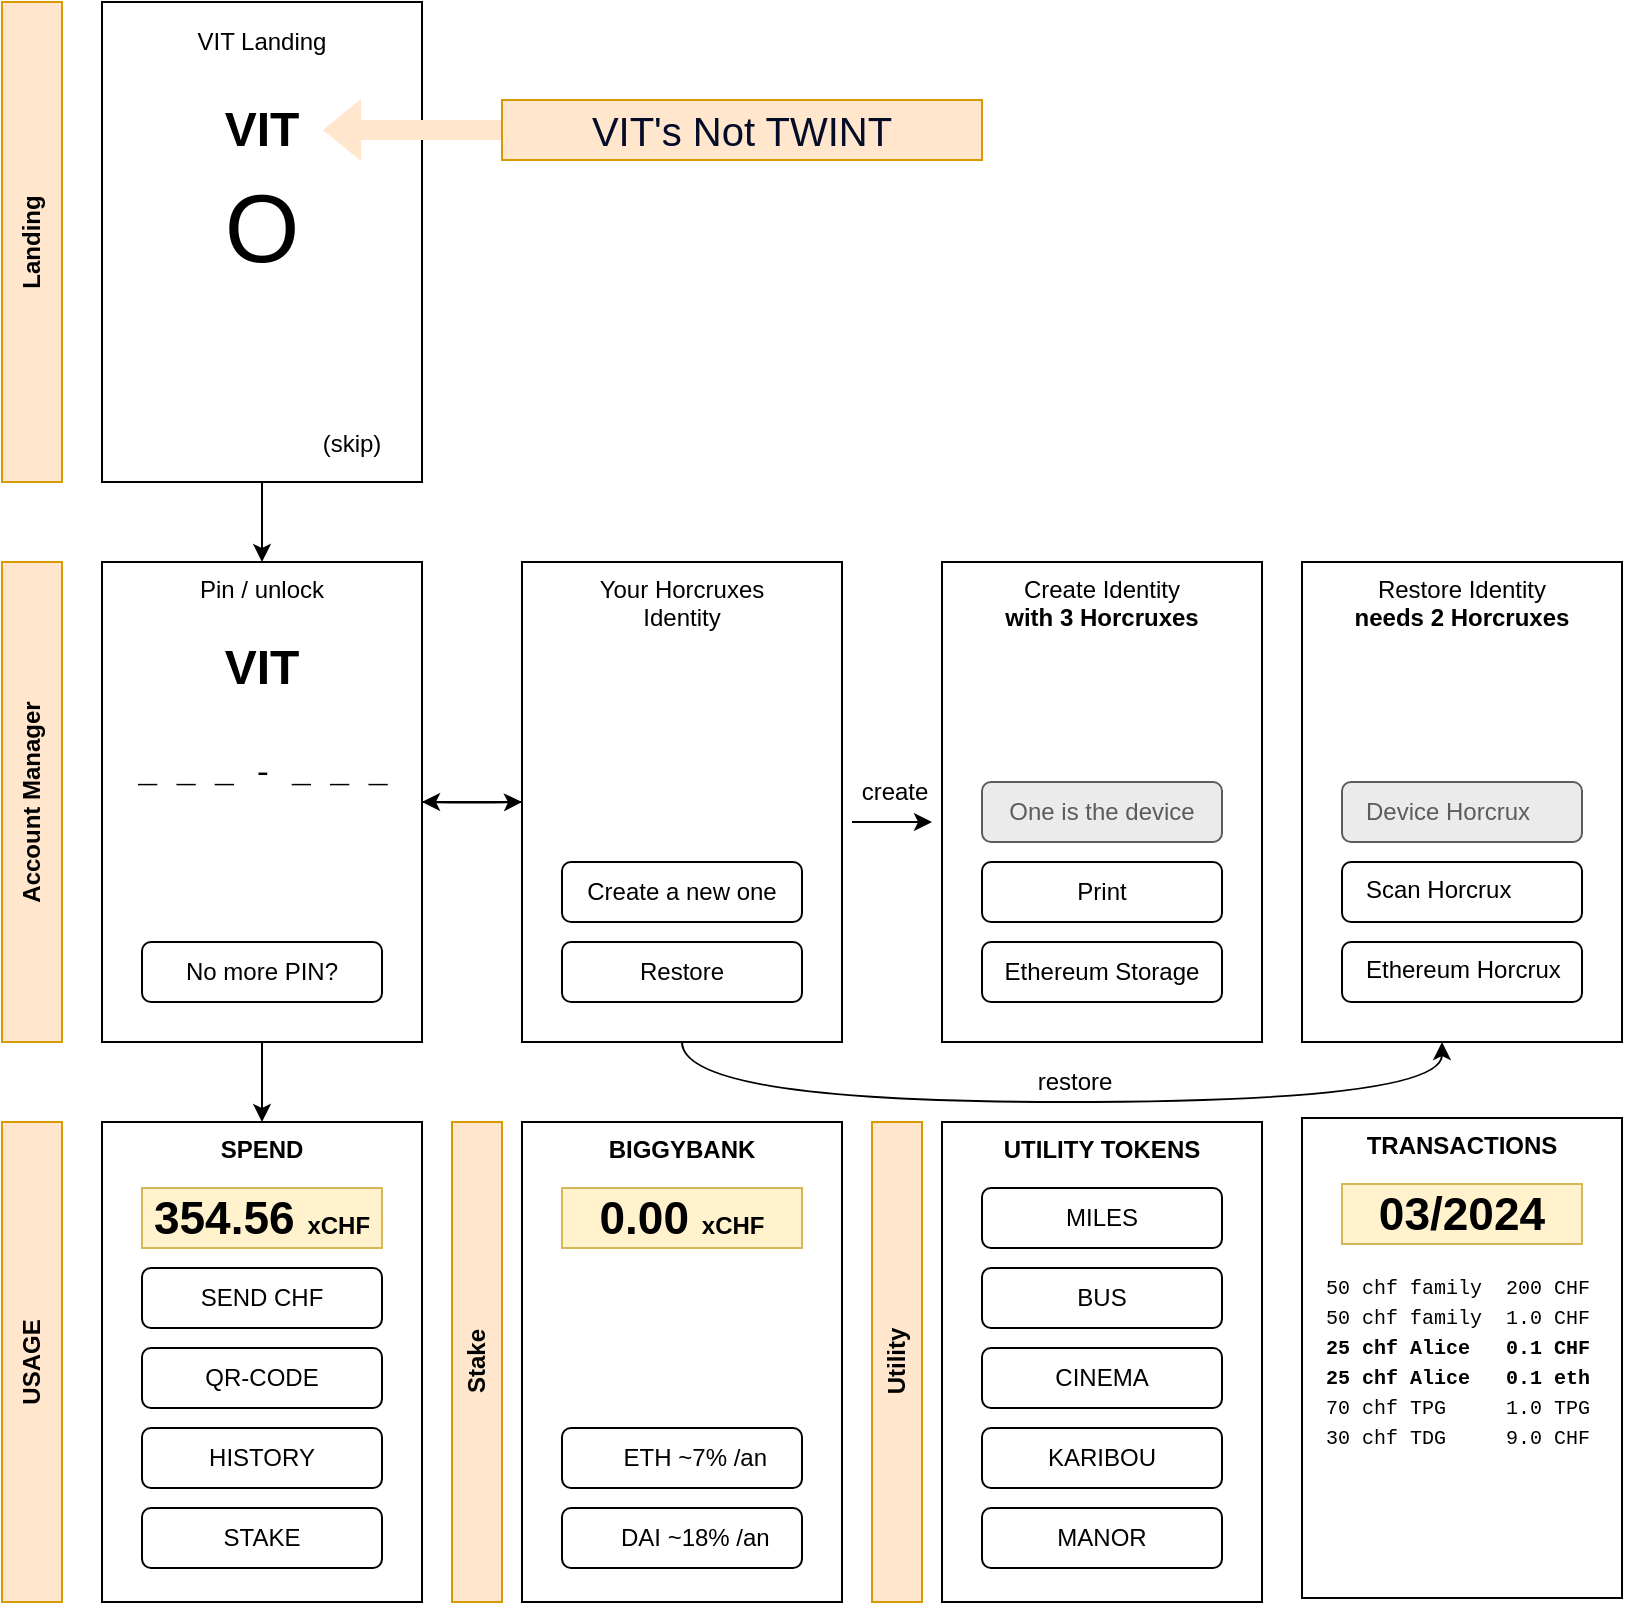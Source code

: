 <mxfile version="24.0.7" type="device" pages="2">
  <diagram id="lL7N9DjnmAL97bfYfhvL" name="overview">
    <mxGraphModel dx="1768" dy="788" grid="1" gridSize="10" guides="1" tooltips="1" connect="1" arrows="1" fold="1" page="0" pageScale="1" pageWidth="827" pageHeight="1169" math="0" shadow="0">
      <root>
        <mxCell id="0" />
        <mxCell id="1" parent="0" />
        <mxCell id="9rUQxL8QPtJfIMZtY6Fl-19" value="&lt;b&gt;TRANSACTIONS&lt;/b&gt;" style="rounded=0;whiteSpace=wrap;html=1;verticalAlign=top;" parent="1" vertex="1">
          <mxGeometry x="620" y="638" width="160" height="240" as="geometry" />
        </mxCell>
        <mxCell id="fwghsFmXVOq_9cR31nrf-2" value="VIT Landing&lt;br&gt;&lt;br&gt;&lt;br&gt;&lt;br&gt;&lt;br&gt;&lt;font&gt;&lt;span style=&quot;font-size: 48px;&quot;&gt;O&lt;/span&gt;&lt;br&gt;&lt;br&gt;&lt;br&gt;&lt;br&gt;&lt;br&gt;&lt;br&gt;&amp;nbsp; &amp;nbsp; &amp;nbsp; &amp;nbsp; &amp;nbsp; &amp;nbsp; &amp;nbsp; &amp;nbsp; &amp;nbsp; &amp;nbsp; &amp;nbsp; &amp;nbsp; &amp;nbsp; &amp;nbsp;(skip)&lt;br&gt;&lt;/font&gt;" style="rounded=0;whiteSpace=wrap;html=1;" parent="1" vertex="1">
          <mxGeometry x="20" y="80" width="160" height="240" as="geometry" />
        </mxCell>
        <mxCell id="fwghsFmXVOq_9cR31nrf-29" value="" style="edgeStyle=orthogonalEdgeStyle;curved=1;rounded=0;orthogonalLoop=1;jettySize=auto;html=1;fontSize=12;" parent="1" source="fwghsFmXVOq_9cR31nrf-3" edge="1">
          <mxGeometry relative="1" as="geometry">
            <mxPoint x="180" y="480" as="targetPoint" />
          </mxGeometry>
        </mxCell>
        <mxCell id="fwghsFmXVOq_9cR31nrf-3" value="Your Horcruxes&lt;br&gt;Identity" style="rounded=0;whiteSpace=wrap;html=1;verticalAlign=top;" parent="1" vertex="1">
          <mxGeometry x="230" y="360" width="160" height="240" as="geometry" />
        </mxCell>
        <mxCell id="fwghsFmXVOq_9cR31nrf-5" value="Create a new one" style="rounded=1;whiteSpace=wrap;html=1;fontSize=12;" parent="1" vertex="1">
          <mxGeometry x="250" y="510" width="120" height="30" as="geometry" />
        </mxCell>
        <mxCell id="fwghsFmXVOq_9cR31nrf-6" value="Restore" style="rounded=1;whiteSpace=wrap;html=1;fontSize=12;" parent="1" vertex="1">
          <mxGeometry x="250" y="550" width="120" height="30" as="geometry" />
        </mxCell>
        <mxCell id="fwghsFmXVOq_9cR31nrf-9" value="" style="endArrow=classic;html=1;rounded=0;fontSize=12;entryX=0.5;entryY=0;entryDx=0;entryDy=0;edgeStyle=orthogonalEdgeStyle;exitX=0.5;exitY=1;exitDx=0;exitDy=0;curved=1;" parent="1" source="fwghsFmXVOq_9cR31nrf-2" edge="1">
          <mxGeometry width="50" height="50" relative="1" as="geometry">
            <mxPoint x="280" y="330" as="sourcePoint" />
            <mxPoint x="100" y="360" as="targetPoint" />
          </mxGeometry>
        </mxCell>
        <mxCell id="fwghsFmXVOq_9cR31nrf-10" value="" style="curved=1;endArrow=classic;html=1;rounded=0;fontSize=12;edgeStyle=orthogonalEdgeStyle;exitX=1;exitY=0.5;exitDx=0;exitDy=0;entryX=0;entryY=0.5;entryDx=0;entryDy=0;" parent="1" target="fwghsFmXVOq_9cR31nrf-3" edge="1">
          <mxGeometry width="50" height="50" relative="1" as="geometry">
            <mxPoint x="180" y="480" as="sourcePoint" />
            <mxPoint x="490" y="350" as="targetPoint" />
          </mxGeometry>
        </mxCell>
        <mxCell id="fwghsFmXVOq_9cR31nrf-11" value="Create Identity&lt;br&gt;&lt;b&gt;with 3 Horcruxes&lt;/b&gt;" style="rounded=0;whiteSpace=wrap;html=1;spacingTop=0;verticalAlign=top;" parent="1" vertex="1">
          <mxGeometry x="440" y="360" width="160" height="240" as="geometry" />
        </mxCell>
        <mxCell id="fwghsFmXVOq_9cR31nrf-12" value="Ethereum Storage" style="rounded=1;whiteSpace=wrap;html=1;fontSize=12;" parent="1" vertex="1">
          <mxGeometry x="460" y="550" width="120" height="30" as="geometry" />
        </mxCell>
        <mxCell id="fwghsFmXVOq_9cR31nrf-14" value="" style="curved=1;endArrow=classic;html=1;rounded=0;fontSize=12;edgeStyle=orthogonalEdgeStyle;entryX=0;entryY=0.75;entryDx=0;entryDy=0;" parent="1" edge="1">
          <mxGeometry width="50" height="50" relative="1" as="geometry">
            <mxPoint x="395" y="490" as="sourcePoint" />
            <mxPoint x="435" y="490" as="targetPoint" />
          </mxGeometry>
        </mxCell>
        <mxCell id="fwghsFmXVOq_9cR31nrf-25" value="create" style="edgeLabel;html=1;align=center;verticalAlign=middle;resizable=0;points=[];fontSize=12;" parent="fwghsFmXVOq_9cR31nrf-14" vertex="1" connectable="0">
          <mxGeometry x="-0.325" relative="1" as="geometry">
            <mxPoint x="7" y="-15" as="offset" />
          </mxGeometry>
        </mxCell>
        <mxCell id="fwghsFmXVOq_9cR31nrf-15" value="Print" style="rounded=1;whiteSpace=wrap;html=1;fontSize=12;" parent="1" vertex="1">
          <mxGeometry x="460" y="510" width="120" height="30" as="geometry" />
        </mxCell>
        <mxCell id="fwghsFmXVOq_9cR31nrf-16" value="Restore Identity&lt;br&gt;&lt;b&gt;needs 2 Horcruxes&lt;/b&gt;" style="rounded=0;whiteSpace=wrap;html=1;spacingTop=0;verticalAlign=top;" parent="1" vertex="1">
          <mxGeometry x="620" y="360" width="160" height="240" as="geometry" />
        </mxCell>
        <mxCell id="fwghsFmXVOq_9cR31nrf-19" value="Scan Horcrux" style="rounded=1;whiteSpace=wrap;html=1;fontSize=12;verticalAlign=top;align=left;spacingLeft=10;" parent="1" vertex="1">
          <mxGeometry x="640" y="510" width="120" height="30" as="geometry" />
        </mxCell>
        <mxCell id="fwghsFmXVOq_9cR31nrf-22" value="&lt;span style=&quot;text-align: center&quot;&gt;Ethereum Horcrux&lt;/span&gt;" style="rounded=1;whiteSpace=wrap;html=1;fontSize=12;verticalAlign=top;align=left;spacingLeft=10;" parent="1" vertex="1">
          <mxGeometry x="640" y="550" width="120" height="30" as="geometry" />
        </mxCell>
        <mxCell id="fwghsFmXVOq_9cR31nrf-23" value="" style="curved=1;endArrow=classic;html=1;rounded=0;fontSize=12;edgeStyle=orthogonalEdgeStyle;exitX=0.5;exitY=1;exitDx=0;exitDy=0;entryX=0.5;entryY=1;entryDx=0;entryDy=0;" parent="1" source="fwghsFmXVOq_9cR31nrf-3" edge="1">
          <mxGeometry width="50" height="50" relative="1" as="geometry">
            <mxPoint x="180" y="490" as="sourcePoint" />
            <mxPoint x="690" y="600" as="targetPoint" />
            <Array as="points">
              <mxPoint x="310" y="630" />
              <mxPoint x="690" y="630" />
            </Array>
          </mxGeometry>
        </mxCell>
        <mxCell id="fwghsFmXVOq_9cR31nrf-24" value="restore" style="edgeLabel;html=1;align=center;verticalAlign=middle;resizable=0;points=[];fontSize=12;" parent="fwghsFmXVOq_9cR31nrf-23" vertex="1" connectable="0">
          <mxGeometry x="0.192" y="2" relative="1" as="geometry">
            <mxPoint x="-36" y="-8" as="offset" />
          </mxGeometry>
        </mxCell>
        <mxCell id="fwghsFmXVOq_9cR31nrf-26" value="&lt;b&gt;SPEND&lt;/b&gt;" style="rounded=0;whiteSpace=wrap;html=1;verticalAlign=top;" parent="1" vertex="1">
          <mxGeometry x="20" y="640" width="160" height="240" as="geometry" />
        </mxCell>
        <mxCell id="fwghsFmXVOq_9cR31nrf-27" value="SEND CHF" style="rounded=1;whiteSpace=wrap;html=1;fontSize=12;" parent="1" vertex="1">
          <mxGeometry x="40" y="713" width="120" height="30" as="geometry" />
        </mxCell>
        <mxCell id="fwghsFmXVOq_9cR31nrf-32" value="&lt;span style=&quot;font-family: &amp;quot;Courier New&amp;quot;; font-size: 10px;&quot;&gt;50 chf family&amp;nbsp; 200 CHF&lt;/span&gt;&lt;br style=&quot;font-family: &amp;quot;Courier New&amp;quot;; font-size: 10px;&quot;&gt;&lt;span style=&quot;font-family: &amp;quot;Courier New&amp;quot;; font-size: 10px;&quot;&gt;50 chf family&amp;nbsp; 1.0 CHF&lt;/span&gt;&lt;br style=&quot;font-family: &amp;quot;Courier New&amp;quot;; font-size: 10px;&quot;&gt;&lt;b&gt;&lt;span style=&quot;font-family: &amp;quot;Courier New&amp;quot;; font-size: 10px;&quot;&gt;25 chf Alice&amp;nbsp; &amp;nbsp;0.1 CHF&lt;/span&gt;&lt;br style=&quot;font-family: &amp;quot;Courier New&amp;quot;; font-size: 10px;&quot;&gt;&lt;span style=&quot;font-family: &amp;quot;Courier New&amp;quot;; font-size: 10px;&quot;&gt;25 chf Alice&amp;nbsp; &amp;nbsp;0.1 eth&lt;/span&gt;&lt;br style=&quot;font-family: &amp;quot;Courier New&amp;quot;; font-size: 10px;&quot;&gt;&lt;/b&gt;&lt;span style=&quot;font-family: &amp;quot;Courier New&amp;quot;; font-size: 10px;&quot;&gt;70 chf TPG&amp;nbsp; &amp;nbsp; &amp;nbsp;1.0 TPG&lt;br&gt;&lt;/span&gt;&lt;span style=&quot;font-family: &amp;quot;Courier New&amp;quot;; font-size: 10px;&quot;&gt;30 chf TDG&amp;nbsp; &amp;nbsp; &amp;nbsp;9.0 CHF&lt;/span&gt;" style="text;html=1;strokeColor=none;fillColor=none;align=left;verticalAlign=top;whiteSpace=wrap;rounded=0;fontSize=12;" parent="1" vertex="1">
          <mxGeometry x="630" y="708" width="140" height="120" as="geometry" />
        </mxCell>
        <mxCell id="fwghsFmXVOq_9cR31nrf-46" value="Pin / unlock" style="rounded=0;whiteSpace=wrap;html=1;verticalAlign=top;" parent="1" vertex="1">
          <mxGeometry x="20" y="360" width="160" height="240" as="geometry" />
        </mxCell>
        <mxCell id="fwghsFmXVOq_9cR31nrf-47" value="&lt;font face=&quot;Courier New&quot;&gt;&lt;font style=&quot;font-size: 16px&quot;&gt;_ _ _ - _ _ _&amp;nbsp;&lt;/font&gt;&lt;br&gt;&lt;/font&gt;" style="text;html=1;strokeColor=none;fillColor=none;align=left;verticalAlign=top;whiteSpace=wrap;rounded=0;fontSize=12;" parent="1" vertex="1">
          <mxGeometry x="36" y="450" width="139" height="49.64" as="geometry" />
        </mxCell>
        <mxCell id="9rUQxL8QPtJfIMZtY6Fl-1" value="&lt;b&gt;&lt;font style=&quot;font-size: 24px;&quot;&gt;VIT&lt;/font&gt;&lt;/b&gt;" style="text;html=1;align=center;verticalAlign=middle;whiteSpace=wrap;rounded=0;" parent="1" vertex="1">
          <mxGeometry x="70" y="129" width="60" height="30" as="geometry" />
        </mxCell>
        <mxCell id="9rUQxL8QPtJfIMZtY6Fl-4" value="&lt;b&gt;&lt;font style=&quot;font-size: 24px;&quot;&gt;VIT&lt;/font&gt;&lt;/b&gt;" style="text;html=1;align=center;verticalAlign=middle;whiteSpace=wrap;rounded=0;" parent="1" vertex="1">
          <mxGeometry x="70" y="398" width="60" height="30" as="geometry" />
        </mxCell>
        <mxCell id="9rUQxL8QPtJfIMZtY6Fl-5" value="QR-CODE" style="rounded=1;whiteSpace=wrap;html=1;fontSize=12;" parent="1" vertex="1">
          <mxGeometry x="40" y="753" width="120" height="30" as="geometry" />
        </mxCell>
        <mxCell id="9rUQxL8QPtJfIMZtY6Fl-6" value="HISTORY" style="rounded=1;whiteSpace=wrap;html=1;fontSize=12;" parent="1" vertex="1">
          <mxGeometry x="40" y="793" width="120" height="30" as="geometry" />
        </mxCell>
        <mxCell id="9rUQxL8QPtJfIMZtY6Fl-7" value="STAKE" style="rounded=1;whiteSpace=wrap;html=1;fontSize=12;" parent="1" vertex="1">
          <mxGeometry x="40" y="833" width="120" height="30" as="geometry" />
        </mxCell>
        <mxCell id="9rUQxL8QPtJfIMZtY6Fl-8" value="&lt;b&gt;BIGGYBANK&lt;/b&gt;" style="rounded=0;whiteSpace=wrap;html=1;verticalAlign=top;" parent="1" vertex="1">
          <mxGeometry x="230" y="640" width="160" height="240" as="geometry" />
        </mxCell>
        <mxCell id="9rUQxL8QPtJfIMZtY6Fl-9" value="&lt;font style=&quot;font-weight: bold; font-size: 23px;&quot;&gt;354.56 &lt;/font&gt;&lt;font size=&quot;1&quot; style=&quot;&quot;&gt;&lt;b style=&quot;font-size: 12px;&quot;&gt;xCHF&lt;/b&gt;&lt;/font&gt;" style="text;html=1;align=center;verticalAlign=middle;whiteSpace=wrap;rounded=0;fillColor=#fff2cc;strokeColor=#d6b656;" parent="1" vertex="1">
          <mxGeometry x="40" y="673" width="120" height="30" as="geometry" />
        </mxCell>
        <mxCell id="9rUQxL8QPtJfIMZtY6Fl-12" value="&amp;nbsp; &amp;nbsp; DAI ~18% /an" style="rounded=1;whiteSpace=wrap;html=1;fontSize=12;" parent="1" vertex="1">
          <mxGeometry x="250" y="833" width="120" height="30" as="geometry" />
        </mxCell>
        <mxCell id="9rUQxL8QPtJfIMZtY6Fl-11" value="" style="shape=image;verticalLabelPosition=bottom;labelBackgroundColor=default;verticalAlign=top;aspect=fixed;imageAspect=0;image=https://cryptologos.cc/logos/multi-collateral-dai-dai-logo.png;" parent="1" vertex="1">
          <mxGeometry x="255" y="837" width="23" height="23" as="geometry" />
        </mxCell>
        <mxCell id="9rUQxL8QPtJfIMZtY6Fl-17" value="&amp;nbsp; &amp;nbsp; ETH ~7% /an" style="rounded=1;whiteSpace=wrap;html=1;fontSize=12;" parent="1" vertex="1">
          <mxGeometry x="250" y="793" width="120" height="30" as="geometry" />
        </mxCell>
        <mxCell id="9rUQxL8QPtJfIMZtY6Fl-18" value="&lt;font style=&quot;font-weight: bold; font-size: 23px;&quot;&gt;0.00&amp;nbsp;&lt;/font&gt;&lt;font size=&quot;1&quot; style=&quot;&quot;&gt;&lt;b style=&quot;font-size: 12px;&quot;&gt;xCHF&lt;/b&gt;&lt;/font&gt;" style="text;html=1;align=center;verticalAlign=middle;whiteSpace=wrap;rounded=0;fillColor=#fff2cc;strokeColor=#d6b656;" parent="1" vertex="1">
          <mxGeometry x="250" y="673" width="120" height="30" as="geometry" />
        </mxCell>
        <mxCell id="9rUQxL8QPtJfIMZtY6Fl-20" value="&lt;span style=&quot;font-size: 23px;&quot;&gt;&lt;b&gt;03/2024&lt;/b&gt;&lt;/span&gt;" style="text;html=1;align=center;verticalAlign=middle;whiteSpace=wrap;rounded=0;fillColor=#fff2cc;strokeColor=#d6b656;" parent="1" vertex="1">
          <mxGeometry x="640" y="671" width="120" height="30" as="geometry" />
        </mxCell>
        <mxCell id="9rUQxL8QPtJfIMZtY6Fl-26" value="" style="endArrow=classic;html=1;rounded=0;fontSize=12;entryX=0.5;entryY=0;entryDx=0;entryDy=0;edgeStyle=orthogonalEdgeStyle;exitX=0.5;exitY=1;exitDx=0;exitDy=0;curved=1;" parent="1" edge="1">
          <mxGeometry width="50" height="50" relative="1" as="geometry">
            <mxPoint x="100" y="600" as="sourcePoint" />
            <mxPoint x="100" y="640" as="targetPoint" />
          </mxGeometry>
        </mxCell>
        <mxCell id="jSYkVHaWITbcjz0bDCEe-2" value="One is the device" style="rounded=1;whiteSpace=wrap;html=1;fontSize=12;fillColor=#EBEBEB;strokeColor=#5C5C5C;fontColor=#5C5C5C;" vertex="1" parent="1">
          <mxGeometry x="460" y="470" width="120" height="30" as="geometry" />
        </mxCell>
        <mxCell id="jSYkVHaWITbcjz0bDCEe-3" value="No more PIN?" style="rounded=1;whiteSpace=wrap;html=1;fontSize=12;" vertex="1" parent="1">
          <mxGeometry x="40" y="550" width="120" height="30" as="geometry" />
        </mxCell>
        <mxCell id="jSYkVHaWITbcjz0bDCEe-4" value="&amp;nbsp; &amp;nbsp;Device Horcrux" style="rounded=1;whiteSpace=wrap;html=1;fontSize=12;fillColor=#EBEBEB;strokeColor=#5C5C5C;fontColor=#5C5C5C;align=left;" vertex="1" parent="1">
          <mxGeometry x="640" y="470" width="120" height="30" as="geometry" />
        </mxCell>
        <mxCell id="jSYkVHaWITbcjz0bDCEe-5" value="&lt;b&gt;Landing&lt;/b&gt;" style="rounded=0;whiteSpace=wrap;html=1;fillColor=#ffe6cc;strokeColor=#d79b00;rotation=-90;" vertex="1" parent="1">
          <mxGeometry x="-135" y="185" width="240" height="30" as="geometry" />
        </mxCell>
        <mxCell id="jSYkVHaWITbcjz0bDCEe-6" value="&lt;b&gt;Account Manager&lt;/b&gt;" style="rounded=0;whiteSpace=wrap;html=1;fillColor=#ffe6cc;strokeColor=#d79b00;rotation=-90;" vertex="1" parent="1">
          <mxGeometry x="-135" y="465" width="240" height="30" as="geometry" />
        </mxCell>
        <mxCell id="jSYkVHaWITbcjz0bDCEe-7" value="&lt;b&gt;USAGE&lt;/b&gt;" style="rounded=0;whiteSpace=wrap;html=1;fillColor=#ffe6cc;strokeColor=#d79b00;rotation=-90;" vertex="1" parent="1">
          <mxGeometry x="-135" y="745" width="240" height="30" as="geometry" />
        </mxCell>
        <mxCell id="jSYkVHaWITbcjz0bDCEe-8" value="&lt;b&gt;Stake&lt;/b&gt;" style="rounded=0;whiteSpace=wrap;html=1;fillColor=#ffe6cc;strokeColor=#d79b00;rotation=-90;" vertex="1" parent="1">
          <mxGeometry x="87.5" y="747.5" width="240" height="25" as="geometry" />
        </mxCell>
        <mxCell id="jSYkVHaWITbcjz0bDCEe-9" value="&lt;b&gt;UTILITY TOKENS&lt;/b&gt;" style="rounded=0;whiteSpace=wrap;html=1;verticalAlign=top;" vertex="1" parent="1">
          <mxGeometry x="440" y="640" width="160" height="240" as="geometry" />
        </mxCell>
        <mxCell id="jSYkVHaWITbcjz0bDCEe-12" value="CINEMA" style="rounded=1;whiteSpace=wrap;html=1;fontSize=12;" vertex="1" parent="1">
          <mxGeometry x="460" y="753" width="120" height="30" as="geometry" />
        </mxCell>
        <mxCell id="jSYkVHaWITbcjz0bDCEe-14" value="KARIBOU" style="rounded=1;whiteSpace=wrap;html=1;fontSize=12;" vertex="1" parent="1">
          <mxGeometry x="460" y="793" width="120" height="30" as="geometry" />
        </mxCell>
        <mxCell id="jSYkVHaWITbcjz0bDCEe-15" value="BUS" style="rounded=1;whiteSpace=wrap;html=1;fontSize=12;" vertex="1" parent="1">
          <mxGeometry x="460" y="713" width="120" height="30" as="geometry" />
        </mxCell>
        <mxCell id="jSYkVHaWITbcjz0bDCEe-16" value="MILES" style="rounded=1;whiteSpace=wrap;html=1;fontSize=12;" vertex="1" parent="1">
          <mxGeometry x="460" y="673" width="120" height="30" as="geometry" />
        </mxCell>
        <mxCell id="jSYkVHaWITbcjz0bDCEe-17" value="MANOR" style="rounded=1;whiteSpace=wrap;html=1;fontSize=12;" vertex="1" parent="1">
          <mxGeometry x="460" y="833" width="120" height="30" as="geometry" />
        </mxCell>
        <mxCell id="jSYkVHaWITbcjz0bDCEe-18" value="&lt;b&gt;Utility&lt;/b&gt;" style="rounded=0;whiteSpace=wrap;html=1;fillColor=#ffe6cc;strokeColor=#d79b00;rotation=-90;" vertex="1" parent="1">
          <mxGeometry x="297.5" y="747.5" width="240" height="25" as="geometry" />
        </mxCell>
        <mxCell id="jSYkVHaWITbcjz0bDCEe-20" style="edgeStyle=orthogonalEdgeStyle;rounded=0;orthogonalLoop=1;jettySize=auto;html=1;shape=flexArrow;strokeColor=none;fillColor=#ffe6cc;" edge="1" parent="1" source="jSYkVHaWITbcjz0bDCEe-19" target="9rUQxL8QPtJfIMZtY6Fl-1">
          <mxGeometry relative="1" as="geometry" />
        </mxCell>
        <mxCell id="jSYkVHaWITbcjz0bDCEe-19" value="&lt;div style=&quot;text-align: left;&quot;&gt;&lt;font face=&quot;Google Sans, arial, sans-serif&quot; color=&quot;#040c28&quot;&gt;&lt;span style=&quot;font-size: 20px;&quot;&gt;VIT&#39;s Not TWINT&lt;/span&gt;&lt;/font&gt;&lt;/div&gt;" style="rounded=0;whiteSpace=wrap;html=1;fillColor=#ffe6cc;strokeColor=#d79b00;rotation=0;" vertex="1" parent="1">
          <mxGeometry x="220" y="129" width="240" height="30" as="geometry" />
        </mxCell>
      </root>
    </mxGraphModel>
  </diagram>
  <diagram name="identity" id="mAIiUdYTfRy8q5lTzBkI">
    <mxGraphModel dx="1768" dy="1188" grid="1" gridSize="10" guides="1" tooltips="1" connect="1" arrows="1" fold="1" page="0" pageScale="1" pageWidth="827" pageHeight="1169" math="0" shadow="0">
      <root>
        <mxCell id="2OLDRT9X4OPpb_gPiY6Q-0" />
        <mxCell id="2OLDRT9X4OPpb_gPiY6Q-1" parent="2OLDRT9X4OPpb_gPiY6Q-0" />
        <mxCell id="2OLDRT9X4OPpb_gPiY6Q-8" value="" style="endArrow=classic;html=1;rounded=0;fontSize=12;entryX=0.5;entryY=0;entryDx=0;entryDy=0;edgeStyle=orthogonalEdgeStyle;exitX=0.5;exitY=1;exitDx=0;exitDy=0;curved=1;" parent="2OLDRT9X4OPpb_gPiY6Q-1" edge="1">
          <mxGeometry width="50" height="50" relative="1" as="geometry">
            <mxPoint x="100" y="320" as="sourcePoint" />
            <mxPoint x="100" y="360" as="targetPoint" />
          </mxGeometry>
        </mxCell>
        <mxCell id="2OLDRT9X4OPpb_gPiY6Q-10" value="Create Identity" style="rounded=0;whiteSpace=wrap;html=1;spacingTop=0;verticalAlign=top;" parent="2OLDRT9X4OPpb_gPiY6Q-1" vertex="1">
          <mxGeometry x="240" y="360" width="160" height="240" as="geometry" />
        </mxCell>
        <mxCell id="2OLDRT9X4OPpb_gPiY6Q-11" value="Notaire numérique" style="rounded=1;whiteSpace=wrap;html=1;fontSize=12;" parent="2OLDRT9X4OPpb_gPiY6Q-1" vertex="1">
          <mxGeometry x="260" y="510" width="120" height="30" as="geometry" />
        </mxCell>
        <mxCell id="2OLDRT9X4OPpb_gPiY6Q-12" value="Mobile" style="rounded=1;whiteSpace=wrap;html=1;fontSize=12;" parent="2OLDRT9X4OPpb_gPiY6Q-1" vertex="1">
          <mxGeometry x="260" y="550" width="120" height="30" as="geometry" />
        </mxCell>
        <mxCell id="2OLDRT9X4OPpb_gPiY6Q-15" value="Impression" style="rounded=1;whiteSpace=wrap;html=1;fontSize=12;" parent="2OLDRT9X4OPpb_gPiY6Q-1" vertex="1">
          <mxGeometry x="260" y="470" width="120" height="30" as="geometry" />
        </mxCell>
        <mxCell id="2OLDRT9X4OPpb_gPiY6Q-22" value="Share device" style="rounded=0;whiteSpace=wrap;html=1;verticalAlign=top;" parent="2OLDRT9X4OPpb_gPiY6Q-1" vertex="1">
          <mxGeometry x="460" y="80" width="160" height="240" as="geometry" />
        </mxCell>
        <mxCell id="2OLDRT9X4OPpb_gPiY6Q-23" value="OK" style="rounded=1;whiteSpace=wrap;html=1;fontSize=12;" parent="2OLDRT9X4OPpb_gPiY6Q-1" vertex="1">
          <mxGeometry x="480" y="280" width="120" height="30" as="geometry" />
        </mxCell>
        <mxCell id="2OLDRT9X4OPpb_gPiY6Q-34" style="rounded=0;orthogonalLoop=1;jettySize=auto;html=1;fontFamily=Helvetica;fontSize=16;entryX=-0.023;entryY=0.497;entryDx=0;entryDy=0;entryPerimeter=0;" parent="2OLDRT9X4OPpb_gPiY6Q-1" source="2OLDRT9X4OPpb_gPiY6Q-35" target="2OLDRT9X4OPpb_gPiY6Q-22" edge="1">
          <mxGeometry relative="1" as="geometry">
            <mxPoint x="490" y="200" as="targetPoint" />
          </mxGeometry>
        </mxCell>
        <mxCell id="2OLDRT9X4OPpb_gPiY6Q-35" value="Unlock device" style="rounded=0;whiteSpace=wrap;html=1;verticalAlign=top;" parent="2OLDRT9X4OPpb_gPiY6Q-1" vertex="1">
          <mxGeometry x="240" y="80" width="160" height="240" as="geometry" />
        </mxCell>
        <mxCell id="2OLDRT9X4OPpb_gPiY6Q-36" value="&lt;font face=&quot;Courier New&quot;&gt;&lt;font style=&quot;font-size: 16px&quot;&gt;_ _ _ - _ _ _&amp;nbsp;&lt;/font&gt;&lt;br&gt;&lt;/font&gt;" style="text;html=1;strokeColor=none;fillColor=none;align=left;verticalAlign=top;whiteSpace=wrap;rounded=0;fontSize=12;" parent="2OLDRT9X4OPpb_gPiY6Q-1" vertex="1">
          <mxGeometry x="256" y="170" width="139" height="49.64" as="geometry" />
        </mxCell>
        <mxCell id="xmS7K9Ik-Ib1bDkZUb2a-18" value="Desktop Init" style="edgeStyle=orthogonalEdgeStyle;rounded=0;orthogonalLoop=1;jettySize=auto;html=1;entryX=0.5;entryY=0;entryDx=0;entryDy=0;fontSize=12;" parent="2OLDRT9X4OPpb_gPiY6Q-1" source="2OLDRT9X4OPpb_gPiY6Q-37" target="xmS7K9Ik-Ib1bDkZUb2a-1" edge="1">
          <mxGeometry relative="1" as="geometry" />
        </mxCell>
        <mxCell id="xmS7K9Ik-Ib1bDkZUb2a-19" style="edgeStyle=orthogonalEdgeStyle;rounded=0;orthogonalLoop=1;jettySize=auto;html=1;entryX=0.5;entryY=0;entryDx=0;entryDy=0;fontSize=12;" parent="2OLDRT9X4OPpb_gPiY6Q-1" source="2OLDRT9X4OPpb_gPiY6Q-37" target="xmS7K9Ik-Ib1bDkZUb2a-12" edge="1">
          <mxGeometry relative="1" as="geometry" />
        </mxCell>
        <mxCell id="xmS7K9Ik-Ib1bDkZUb2a-21" value="Mobile" style="edgeLabel;html=1;align=center;verticalAlign=middle;resizable=0;points=[];fontSize=12;" parent="xmS7K9Ik-Ib1bDkZUb2a-19" vertex="1" connectable="0">
          <mxGeometry x="-0.045" y="-2" relative="1" as="geometry">
            <mxPoint as="offset" />
          </mxGeometry>
        </mxCell>
        <mxCell id="xmS7K9Ik-Ib1bDkZUb2a-20" style="edgeStyle=orthogonalEdgeStyle;rounded=0;orthogonalLoop=1;jettySize=auto;html=1;entryX=0.5;entryY=0;entryDx=0;entryDy=0;fontSize=12;" parent="2OLDRT9X4OPpb_gPiY6Q-1" source="2OLDRT9X4OPpb_gPiY6Q-37" target="2OLDRT9X4OPpb_gPiY6Q-35" edge="1">
          <mxGeometry relative="1" as="geometry" />
        </mxCell>
        <mxCell id="xmS7K9Ik-Ib1bDkZUb2a-22" value="Desktop ready" style="edgeLabel;html=1;align=center;verticalAlign=middle;resizable=0;points=[];fontSize=12;" parent="xmS7K9Ik-Ib1bDkZUb2a-20" vertex="1" connectable="0">
          <mxGeometry x="0.516" relative="1" as="geometry">
            <mxPoint as="offset" />
          </mxGeometry>
        </mxCell>
        <mxCell id="2OLDRT9X4OPpb_gPiY6Q-37" value="device&amp;nbsp;&lt;br&gt;ready ?" style="ellipse;whiteSpace=wrap;html=1;aspect=fixed;fontFamily=Helvetica;fontSize=16;" parent="2OLDRT9X4OPpb_gPiY6Q-1" vertex="1">
          <mxGeometry x="60" y="-60" width="80" height="80" as="geometry" />
        </mxCell>
        <mxCell id="xmS7K9Ik-Ib1bDkZUb2a-1" value="piggybank.swiss" style="rounded=0;whiteSpace=wrap;html=1;verticalAlign=top;" parent="2OLDRT9X4OPpb_gPiY6Q-1" vertex="1">
          <mxGeometry x="20" y="80" width="160" height="240" as="geometry" />
        </mxCell>
        <mxCell id="xmS7K9Ik-Ib1bDkZUb2a-2" value="Personnelle" style="rounded=1;whiteSpace=wrap;html=1;fontSize=12;" parent="2OLDRT9X4OPpb_gPiY6Q-1" vertex="1">
          <mxGeometry x="40" y="230" width="120" height="30" as="geometry" />
        </mxCell>
        <mxCell id="xmS7K9Ik-Ib1bDkZUb2a-3" value="Importer" style="rounded=1;whiteSpace=wrap;html=1;fontSize=12;" parent="2OLDRT9X4OPpb_gPiY6Q-1" vertex="1">
          <mxGeometry x="40" y="270" width="120" height="30" as="geometry" />
        </mxCell>
        <mxCell id="xmS7K9Ik-Ib1bDkZUb2a-4" value="Entreprise" style="rounded=1;whiteSpace=wrap;html=1;fontSize=12;" parent="2OLDRT9X4OPpb_gPiY6Q-1" vertex="1">
          <mxGeometry x="40" y="190" width="120" height="30" as="geometry" />
        </mxCell>
        <mxCell id="xmS7K9Ik-Ib1bDkZUb2a-5" value="Lock device" style="rounded=0;whiteSpace=wrap;html=1;verticalAlign=top;" parent="2OLDRT9X4OPpb_gPiY6Q-1" vertex="1">
          <mxGeometry x="20" y="360" width="160" height="240" as="geometry" />
        </mxCell>
        <mxCell id="xmS7K9Ik-Ib1bDkZUb2a-6" value="&lt;font face=&quot;Courier New&quot;&gt;&lt;font style=&quot;font-size: 16px&quot;&gt;_ _ _ - _ _ _&amp;nbsp;&lt;/font&gt;&lt;br&gt;&lt;/font&gt;" style="text;html=1;strokeColor=none;fillColor=none;align=left;verticalAlign=top;whiteSpace=wrap;rounded=0;fontSize=12;" parent="2OLDRT9X4OPpb_gPiY6Q-1" vertex="1">
          <mxGeometry x="36" y="450" width="139" height="49.64" as="geometry" />
        </mxCell>
        <mxCell id="xmS7K9Ik-Ib1bDkZUb2a-7" value="" style="curved=1;endArrow=classic;html=1;rounded=0;fontSize=12;edgeStyle=orthogonalEdgeStyle;entryX=0;entryY=0.5;entryDx=0;entryDy=0;exitX=1;exitY=0.5;exitDx=0;exitDy=0;" parent="2OLDRT9X4OPpb_gPiY6Q-1" source="xmS7K9Ik-Ib1bDkZUb2a-5" target="2OLDRT9X4OPpb_gPiY6Q-10" edge="1">
          <mxGeometry width="50" height="50" relative="1" as="geometry">
            <mxPoint x="180" y="500" as="sourcePoint" />
            <mxPoint x="220" y="500" as="targetPoint" />
          </mxGeometry>
        </mxCell>
        <mxCell id="xmS7K9Ik-Ib1bDkZUb2a-8" value="protéger" style="edgeLabel;html=1;align=center;verticalAlign=middle;resizable=0;points=[];fontSize=12;" parent="xmS7K9Ik-Ib1bDkZUb2a-7" vertex="1" connectable="0">
          <mxGeometry x="-0.325" relative="1" as="geometry">
            <mxPoint x="7" y="-15" as="offset" />
          </mxGeometry>
        </mxCell>
        <mxCell id="xmS7K9Ik-Ib1bDkZUb2a-10" value="" style="shape=image;html=1;verticalAlign=top;verticalLabelPosition=bottom;labelBackgroundColor=#ffffff;imageAspect=0;aspect=fixed;image=https://cdn2.iconfinder.com/data/icons/boxicons-regular-vol-3/24/bx-qr-128.png" parent="2OLDRT9X4OPpb_gPiY6Q-1" vertex="1">
          <mxGeometry x="499.71" y="159.71" width="80.58" height="80.58" as="geometry" />
        </mxCell>
        <mxCell id="xmS7K9Ik-Ib1bDkZUb2a-12" value="piggybank.swiss" style="rounded=0;whiteSpace=wrap;html=1;verticalAlign=top;" parent="2OLDRT9X4OPpb_gPiY6Q-1" vertex="1">
          <mxGeometry x="-190" y="80" width="160" height="240" as="geometry" />
        </mxCell>
        <mxCell id="xmS7K9Ik-Ib1bDkZUb2a-17" value="" style="shape=image;html=1;verticalAlign=top;verticalLabelPosition=bottom;labelBackgroundColor=#ffffff;imageAspect=0;aspect=fixed;image=https://cdn2.iconfinder.com/data/icons/boxicons-regular-vol-3/24/bx-scan-128.png;fontSize=12;" parent="2OLDRT9X4OPpb_gPiY6Q-1" vertex="1">
          <mxGeometry x="-158.5" y="147" width="97" height="97" as="geometry" />
        </mxCell>
        <mxCell id="xmS7K9Ik-Ib1bDkZUb2a-23" value="Unlock device" style="rounded=0;whiteSpace=wrap;html=1;verticalAlign=top;" parent="2OLDRT9X4OPpb_gPiY6Q-1" vertex="1">
          <mxGeometry x="-190" y="360" width="160" height="240" as="geometry" />
        </mxCell>
        <mxCell id="xmS7K9Ik-Ib1bDkZUb2a-24" value="&lt;font face=&quot;Courier New&quot;&gt;&lt;font style=&quot;font-size: 16px&quot;&gt;_ _ _ - _ _ _&amp;nbsp;&lt;/font&gt;&lt;br&gt;&lt;/font&gt;" style="text;html=1;strokeColor=none;fillColor=none;align=left;verticalAlign=top;whiteSpace=wrap;rounded=0;fontSize=12;" parent="2OLDRT9X4OPpb_gPiY6Q-1" vertex="1">
          <mxGeometry x="-174" y="450" width="139" height="49.64" as="geometry" />
        </mxCell>
        <mxCell id="xmS7K9Ik-Ib1bDkZUb2a-25" value="" style="endArrow=classic;html=1;rounded=0;fontSize=12;entryX=0.5;entryY=0;entryDx=0;entryDy=0;edgeStyle=orthogonalEdgeStyle;exitX=0.5;exitY=1;exitDx=0;exitDy=0;curved=1;" parent="2OLDRT9X4OPpb_gPiY6Q-1" edge="1">
          <mxGeometry width="50" height="50" relative="1" as="geometry">
            <mxPoint x="-110" y="320" as="sourcePoint" />
            <mxPoint x="-110" y="360" as="targetPoint" />
          </mxGeometry>
        </mxCell>
      </root>
    </mxGraphModel>
  </diagram>
</mxfile>
